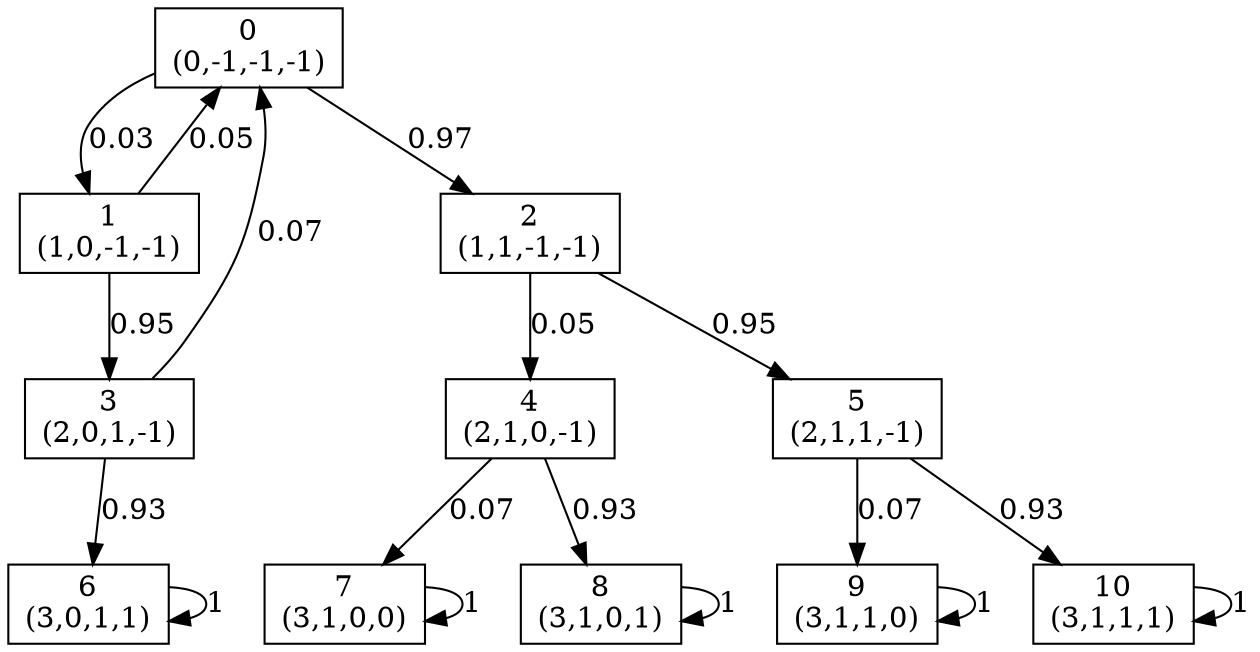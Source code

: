 digraph P {
node [shape=box];
0 -> 1 [ label="0.03" ];
0 -> 2 [ label="0.97" ];
1 -> 0 [ label="0.05" ];
1 -> 3 [ label="0.95" ];
2 -> 4 [ label="0.05" ];
2 -> 5 [ label="0.95" ];
3 -> 0 [ label="0.07" ];
3 -> 6 [ label="0.93" ];
4 -> 7 [ label="0.07" ];
4 -> 8 [ label="0.93" ];
5 -> 9 [ label="0.07" ];
5 -> 10 [ label="0.93" ];
6 -> 6 [ label="1" ];
7 -> 7 [ label="1" ];
8 -> 8 [ label="1" ];
9 -> 9 [ label="1" ];
10 -> 10 [ label="1" ];
0 [label="0\n(0,-1,-1,-1)"];
1 [label="1\n(1,0,-1,-1)"];
2 [label="2\n(1,1,-1,-1)"];
3 [label="3\n(2,0,1,-1)"];
4 [label="4\n(2,1,0,-1)"];
5 [label="5\n(2,1,1,-1)"];
6 [label="6\n(3,0,1,1)"];
7 [label="7\n(3,1,0,0)"];
8 [label="8\n(3,1,0,1)"];
9 [label="9\n(3,1,1,0)"];
10 [label="10\n(3,1,1,1)"];
}
